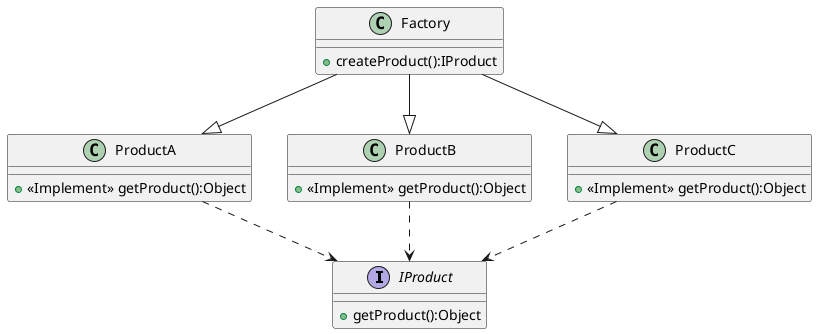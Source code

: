 @startuml
interface IProduct{
+ getProduct():Object
}

class ProductA{
  + <<Implement>> getProduct():Object
}

class ProductB{
  + <<Implement>> getProduct():Object
}

class ProductC{
  + <<Implement>> getProduct():Object
}

class Factory{
  + createProduct():IProduct
}

Factory --|> ProductA
Factory --|> ProductB
Factory --|> ProductC

ProductA ..> IProduct
ProductB ..> IProduct
ProductC ..> IProduct


@enduml
